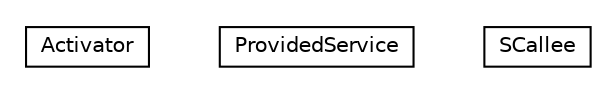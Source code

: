 #!/usr/local/bin/dot
#
# Class diagram 
# Generated by UMLGraph version R5_6-24-gf6e263 (http://www.umlgraph.org/)
#

digraph G {
	edge [fontname="Helvetica",fontsize=10,labelfontname="Helvetica",labelfontsize=10];
	node [fontname="Helvetica",fontsize=10,shape=plaintext];
	nodesep=0.25;
	ranksep=0.5;
	// org.universAAL.samples.servserver.Activator
	c1174971 [label=<<table title="org.universAAL.samples.servserver.Activator" border="0" cellborder="1" cellspacing="0" cellpadding="2" port="p" href="./Activator.html">
		<tr><td><table border="0" cellspacing="0" cellpadding="1">
<tr><td align="center" balign="center"> Activator </td></tr>
		</table></td></tr>
		</table>>, URL="./Activator.html", fontname="Helvetica", fontcolor="black", fontsize=10.0];
	// org.universAAL.samples.servserver.ProvidedService
	c1174972 [label=<<table title="org.universAAL.samples.servserver.ProvidedService" border="0" cellborder="1" cellspacing="0" cellpadding="2" port="p" href="./ProvidedService.html">
		<tr><td><table border="0" cellspacing="0" cellpadding="1">
<tr><td align="center" balign="center"> ProvidedService </td></tr>
		</table></td></tr>
		</table>>, URL="./ProvidedService.html", fontname="Helvetica", fontcolor="black", fontsize=10.0];
	// org.universAAL.samples.servserver.SCallee
	c1174973 [label=<<table title="org.universAAL.samples.servserver.SCallee" border="0" cellborder="1" cellspacing="0" cellpadding="2" port="p" href="./SCallee.html">
		<tr><td><table border="0" cellspacing="0" cellpadding="1">
<tr><td align="center" balign="center"> SCallee </td></tr>
		</table></td></tr>
		</table>>, URL="./SCallee.html", fontname="Helvetica", fontcolor="black", fontsize=10.0];
}

